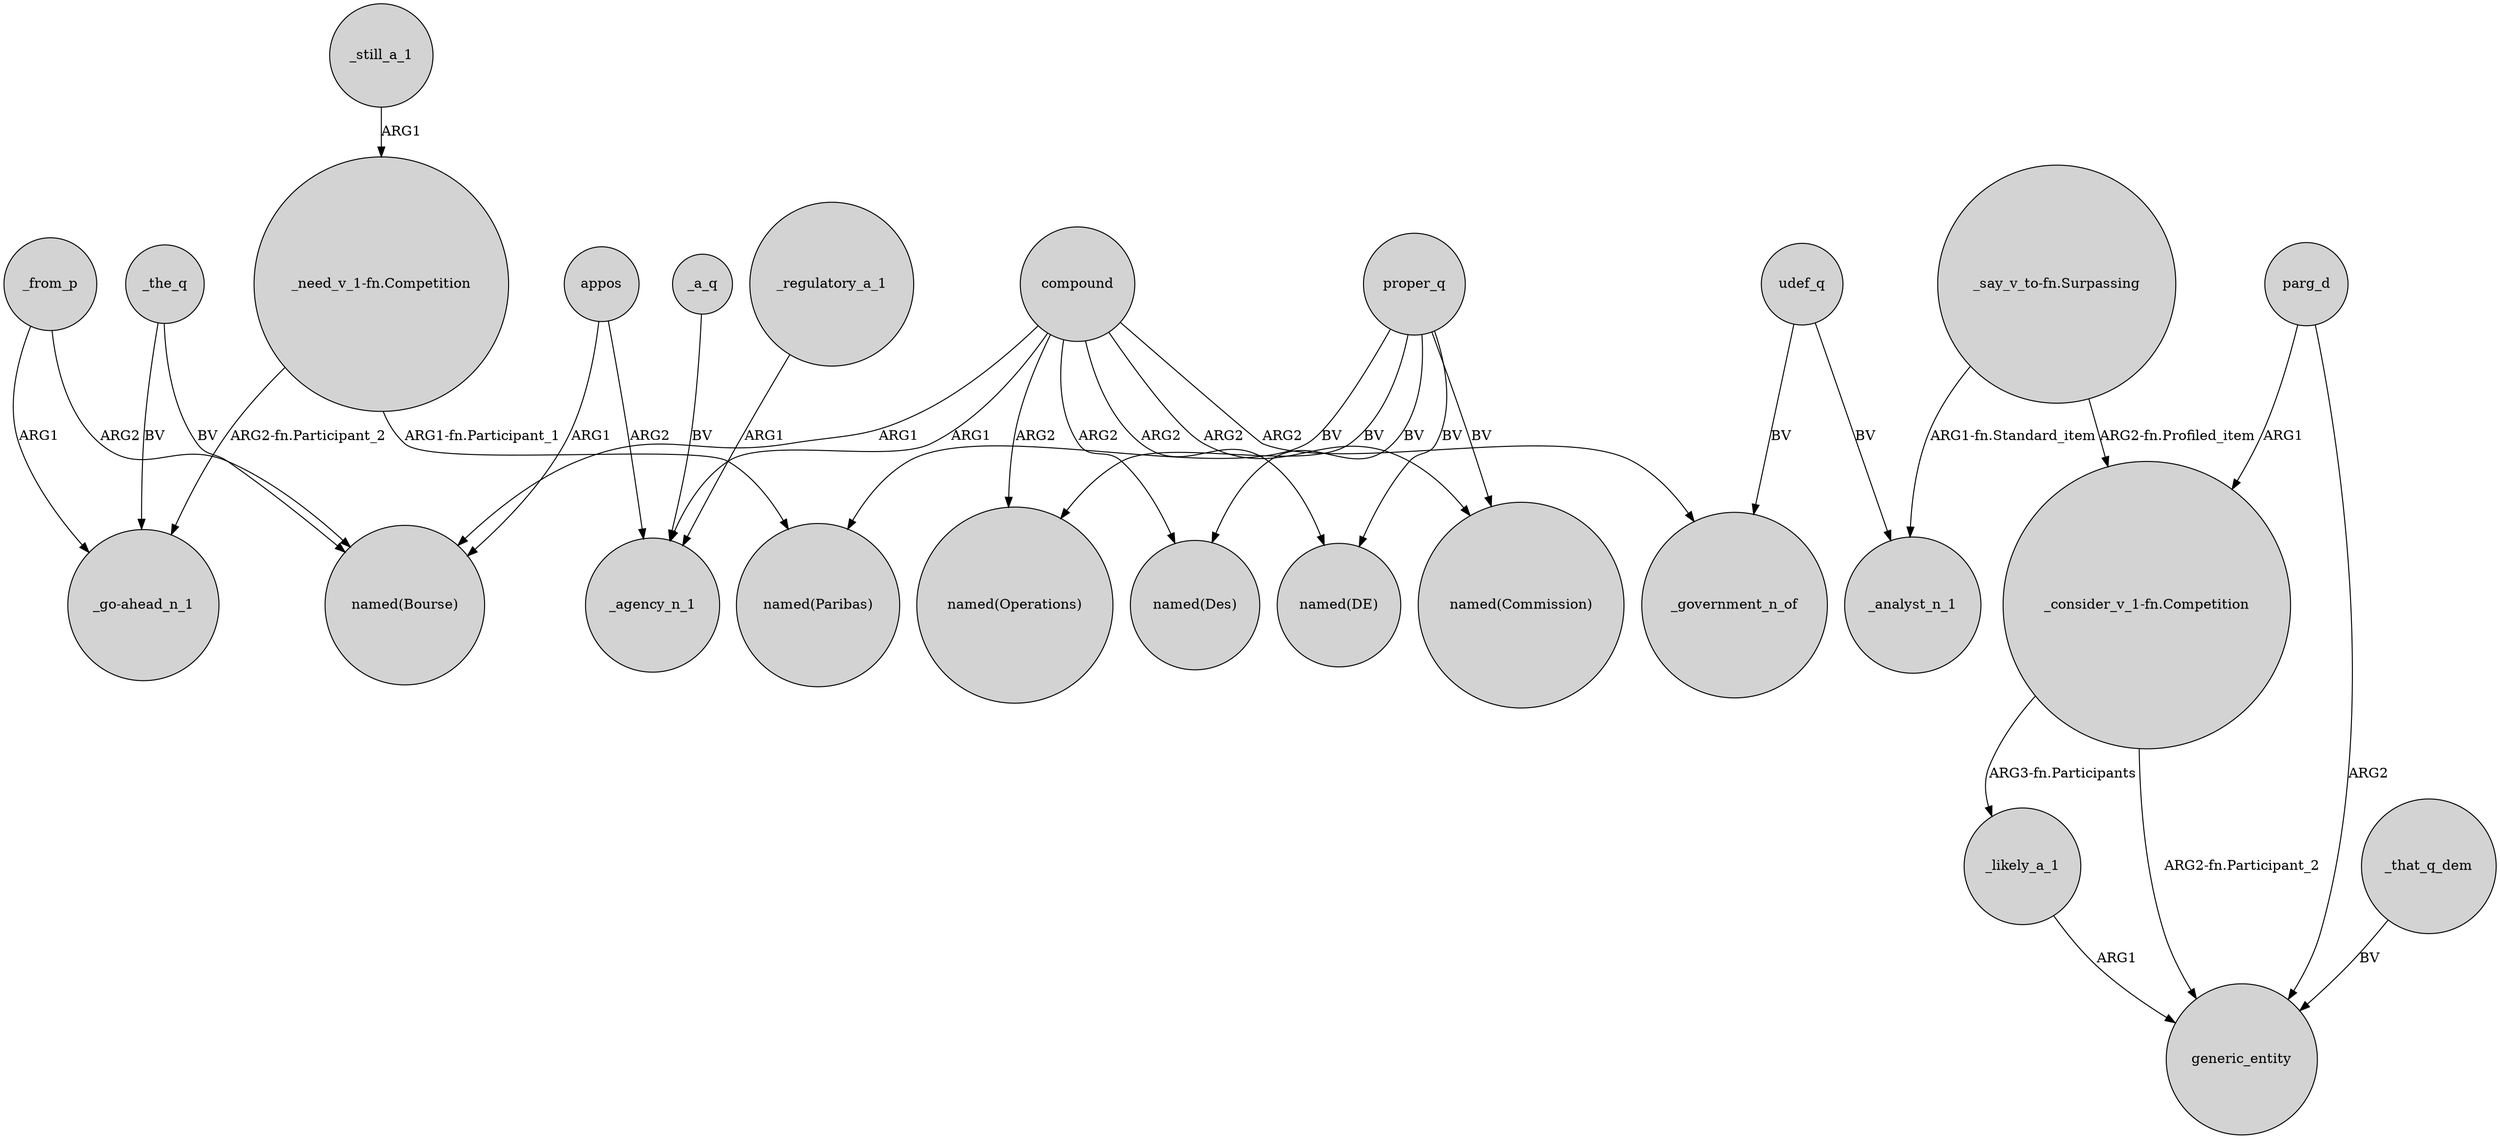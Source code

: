 digraph {
	node [shape=circle style=filled]
	_from_p -> "named(Bourse)" [label=ARG2]
	"_need_v_1-fn.Competition" -> "named(Paribas)" [label="ARG1-fn.Participant_1"]
	compound -> _agency_n_1 [label=ARG1]
	proper_q -> "named(DE)" [label=BV]
	compound -> "named(Bourse)" [label=ARG1]
	compound -> _government_n_of [label=ARG2]
	udef_q -> _government_n_of [label=BV]
	udef_q -> _analyst_n_1 [label=BV]
	"_need_v_1-fn.Competition" -> "_go-ahead_n_1" [label="ARG2-fn.Participant_2"]
	_the_q -> "named(Bourse)" [label=BV]
	compound -> "named(Operations)" [label=ARG2]
	proper_q -> "named(Paribas)" [label=BV]
	parg_d -> "_consider_v_1-fn.Competition" [label=ARG1]
	_the_q -> "_go-ahead_n_1" [label=BV]
	proper_q -> "named(Commission)" [label=BV]
	_a_q -> _agency_n_1 [label=BV]
	compound -> "named(DE)" [label=ARG2]
	_from_p -> "_go-ahead_n_1" [label=ARG1]
	"_consider_v_1-fn.Competition" -> _likely_a_1 [label="ARG3-fn.Participants"]
	_still_a_1 -> "_need_v_1-fn.Competition" [label=ARG1]
	compound -> "named(Des)" [label=ARG2]
	compound -> "named(Commission)" [label=ARG2]
	_likely_a_1 -> generic_entity [label=ARG1]
	proper_q -> "named(Des)" [label=BV]
	appos -> "named(Bourse)" [label=ARG1]
	"_consider_v_1-fn.Competition" -> generic_entity [label="ARG2-fn.Participant_2"]
	appos -> _agency_n_1 [label=ARG2]
	"_say_v_to-fn.Surpassing" -> "_consider_v_1-fn.Competition" [label="ARG2-fn.Profiled_item"]
	_regulatory_a_1 -> _agency_n_1 [label=ARG1]
	_that_q_dem -> generic_entity [label=BV]
	"_say_v_to-fn.Surpassing" -> _analyst_n_1 [label="ARG1-fn.Standard_item"]
	proper_q -> "named(Operations)" [label=BV]
	parg_d -> generic_entity [label=ARG2]
}
